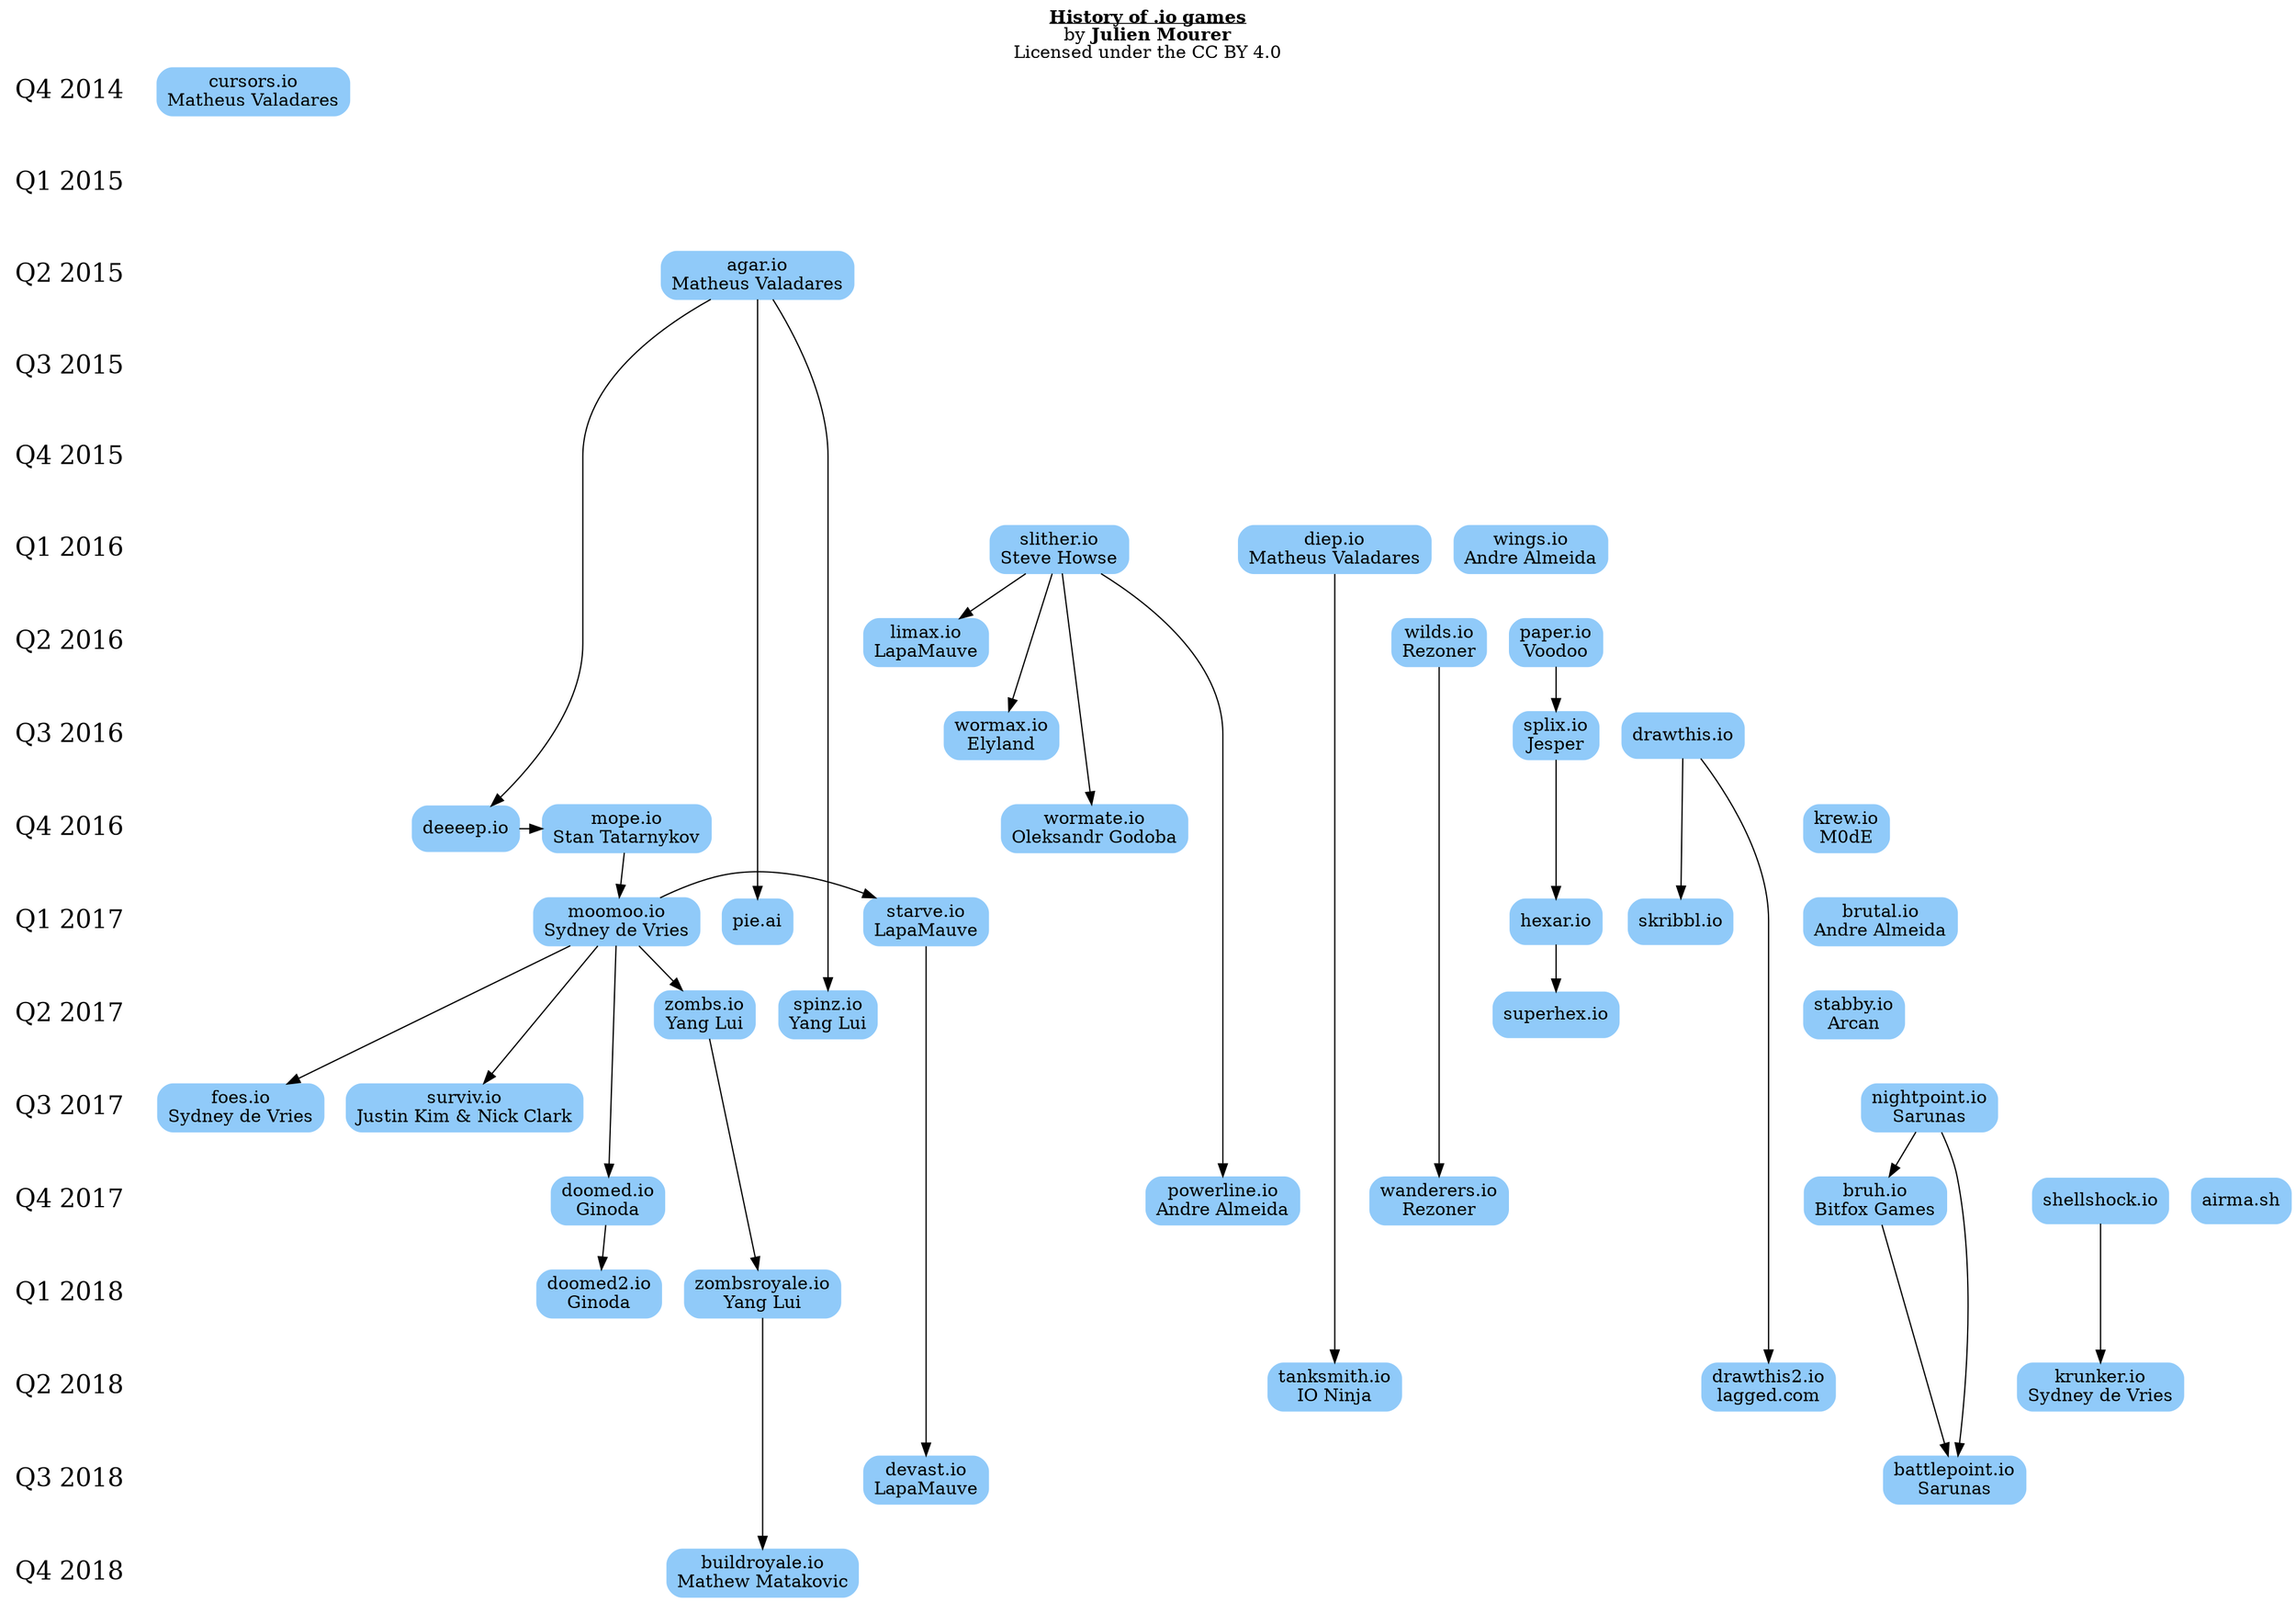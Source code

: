digraph iogames {
    labelloc="t";
    label=<<u><b>History of .io games</b></u><br/>by <b>Julien Mourer</b><br/>Licensed under the CC BY 4.0>;

	{
		node [shape=none, color=white, fillcolor=white, fontsize=20, height=.5];
		edge [style=invis]

		{ "2014q4" [label="Q4 2014"] }
		{ "2015q1" [label="Q1 2015"] }
		{ "2015q2" [label="Q2 2015"] }
		{ "2015q3" [label="Q3 2015"] }
		{ "2015q4" [label="Q4 2015"] }
		{ "2016q1" [label="Q1 2016"] }
		{ "2016q2" [label="Q2 2016"] }
		{ "2016q3" [label="Q3 2016"] }
		{ "2016q4" [label="Q4 2016"] }
		{ "2017q1" [label="Q1 2017"] }
		{ "2017q2" [label="Q2 2017"] }
		{ "2017q3" [label="Q3 2017"] }
		{ "2017q4" [label="Q4 2017"] }
		{ "2018q1" [label="Q1 2018"] }
		{ "2018q2" [label="Q2 2018"] }
		{ "2018q3" [label="Q3 2018"] }
		{ "2018q4" [label="Q4 2018"] }

		"2014q4" ->
		"2015q1" -> "2015q2" -> "2015q3" -> "2015q4" ->
		"2016q1" -> "2016q2" -> "2016q3" -> "2016q4" ->
		"2017q1" -> "2017q2" -> "2017q3" -> "2017q4" ->
		"2018q1" -> "2018q2" -> "2018q3" -> "2018q4";
	}

	{
		node [color="#90caf9", style="rounded, filled", shape=box];
		{ rank=same; "2014q4"; "cursors.io" [label="\N\nMatheus Valadares"] }
		{ rank=same; "2015q2"; "agar.io" [label="\N\nMatheus Valadares"] } /* https://en.wikipedia.org/wiki/Agar.io */
		{ rank=same; "2016q1"; "slither.io" [label="\N\nSteve Howse"] } /* https://en.wikipedia.org/wiki/Slither.io */
		{ rank=same; "2016q1"; "diep.io" [label="\N\nMatheus Valadares"] }
		{ rank=same; "2016q1"; "wings.io" [label="\N\nAndre Almeida"] }
		{ rank=same; "2016q2"; "limax.io" [label="\N\nLapaMauve"] }
		{ rank=same; "2016q2"; "wilds.io" [label="\N\nRezoner"] }
		{ rank=same; "2016q3"; "wormax.io" [label="\N\nElyland"] }
		{ rank=same; "2016q4"; "deeeep.io" }
		{ rank=same; "2016q4"; "mope.io" [label="\N\nStan Tatarnykov"] }
		{ rank=same; "2016q4"; "wormate.io" [label="\N\nOleksandr Godoba"] }
		{ rank=same; "2016q2"; "paper.io" [label="\N\nVoodoo"] }
		{ rank=same; "2016q3"; "splix.io" [label="\N\nJesper"] }
		{ rank=same; "2016q3"; "drawthis.io" }
		{ rank=same; "2016q4"; "krew.io" [label="\N\nM0dE"] }
		{ rank=same; "2017q1"; "brutal.io" [label="\N\nAndre Almeida"] }
		{ rank=same; "2017q1"; "hexar.io" }
		{ rank=same; "2017q1"; "pie.ai" }
		{ rank=same; "2017q1"; "moomoo.io" [label="\N\nSydney de Vries"] }
		{ rank=same; "2017q1"; "starve.io" [label="\N\nLapaMauve"] }
		{ rank=same; "2017q1"; "skribbl.io" }
		{ rank=same; "2017q2"; "stabby.io" [label="\N\nArcan"] }
		{ rank=same; "2017q2"; "zombs.io" [label="\N\nYang Lui"] }
		{ rank=same; "2017q2"; "spinz.io" [label="\N\nYang Lui"] }
		{ rank=same; "2017q2"; "superhex.io" }
		{ rank=same; "2017q3"; "foes.io" [label="\N\nSydney de Vries"] }
		{ rank=same; "2017q3"; "surviv.io" [label="\N\nJustin Kim & Nick Clark"] } /* https://en.wikipedia.org/wiki/Surviv.io */
		{ rank=same; "2017q3"; "nightpoint.io" [label="\N\nSarunas"] }
		{ rank=same; "2017q4"; "powerline.io" [label="\N\nAndre Almeida"] }
		{ rank=same; "2017q4"; "doomed.io" [label="\N\nGinoda"] }
		{ rank=same; "2017q4"; "bruh.io" [label="\N\nBitfox Games"] }
		{ rank=same; "2017q4"; "wanderers.io" [label="\N\nRezoner"] }
		{ rank=same; "2017q4"; "shellshock.io" }
		{ rank=same; "2017q4"; "airma.sh" }
		{ rank=same; "2018q1"; "zombsroyale.io" [label="\N\nYang Lui"] }
		{ rank=same; "2018q1"; "doomed2.io" [label="\N\nGinoda"] }
		{ rank=same; "2018q2"; "tanksmith.io" [label="\N\nIO Ninja"] }
		{ rank=same; "2018q2"; "drawthis2.io" [label="\N\nlagged.com"] }
		{ rank=same; "2018q2"; "krunker.io" [label="\N\nSydney de Vries"] }
		{ rank=same; "2018q3"; "devast.io" [label="\N\nLapaMauve"] }
		{ rank=same; "2018q3"; "battlepoint.io" [label="\N\nSarunas"] }
		{ rank=same; "2018q4"; "buildroyale.io" [label="\N\nMathew Matakovic"] }

		"slither.io" -> "wormax.io";
		"slither.io" -> "wormate.io";
		"slither.io" -> "limax.io";
		"slither.io" -> "powerline.io";
		"moomoo.io" -> "foes.io";
		"moomoo.io" -> "doomed.io";
		"moomoo.io" -> "starve.io";
		"moomoo.io" -> "surviv.io";
		"doomed.io" -> "doomed2.io";
		"nightpoint.io" -> "battlepoint.io";
		"nightpoint.io" -> "bruh.io";
		"bruh.io" -> "battlepoint.io";
		"zombs.io" -> "zombsroyale.io";
		"moomoo.io" -> "zombs.io";
		"zombsroyale.io" -> "buildroyale.io";
		"wilds.io" -> "wanderers.io";
		"agar.io" -> "spinz.io";
		"agar.io" -> "pie.ai";
		"starve.io" -> "devast.io";
		"paper.io" -> "splix.io";
		"splix.io" -> "hexar.io";
		"hexar.io" -> "superhex.io";
		"agar.io" -> "deeeep.io";
		"diep.io" -> "tanksmith.io";
		"deeeep.io" -> "mope.io";
		"mope.io" -> "moomoo.io";
		"shellshock.io" -> "krunker.io";
		"drawthis.io" -> "skribbl.io";
		"drawthis.io" -> "drawthis2.io";
	}
}

